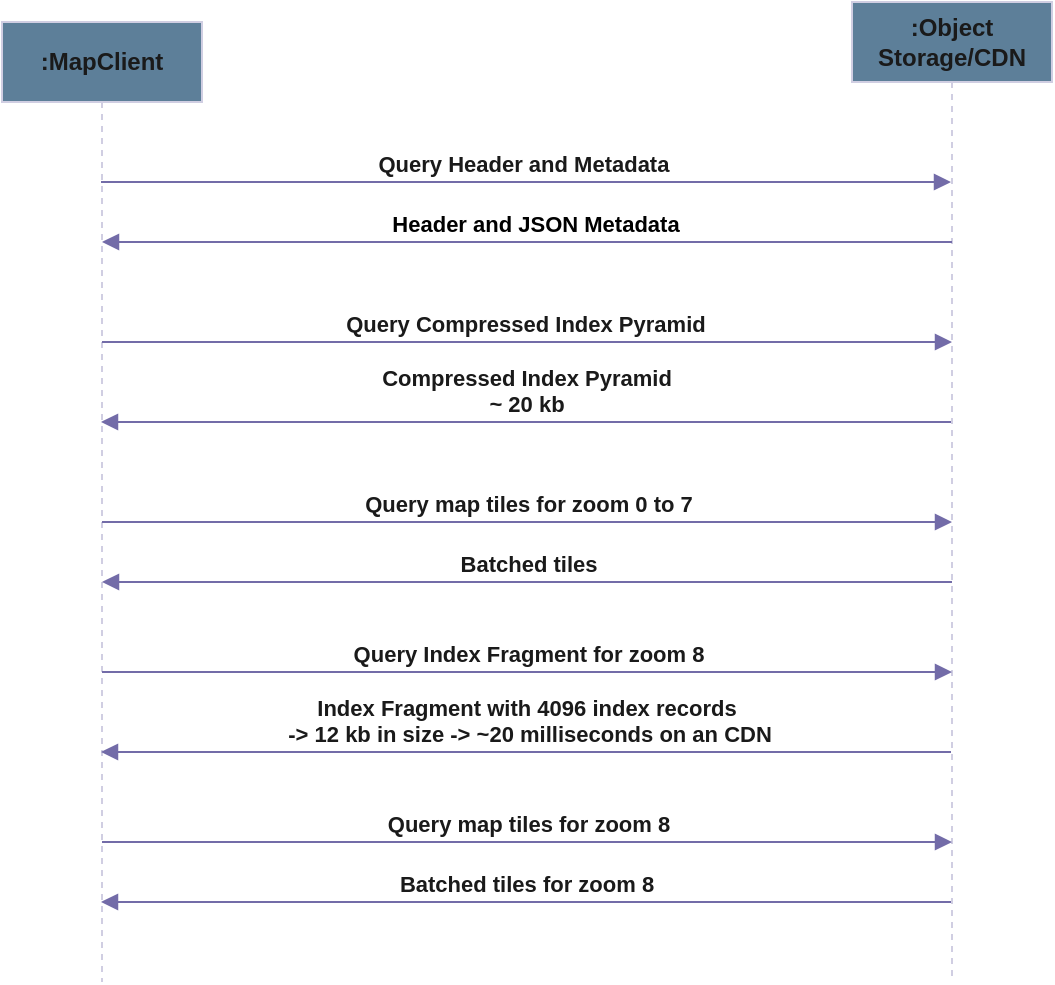 <mxfile version="20.2.5" type="device"><diagram id="qGNSkR10O7Rr98o2QoBD" name="Seite-1"><mxGraphModel dx="1426" dy="-458" grid="1" gridSize="10" guides="1" tooltips="1" connect="1" arrows="1" fold="1" page="1" pageScale="1" pageWidth="827" pageHeight="1169" math="0" shadow="0"><root><mxCell id="0"/><mxCell id="1" parent="0"/><mxCell id="s-YEAdTwqWpdo3_ArtoJ-1" value="&lt;b&gt;:MapClient&lt;/b&gt;" style="shape=umlLifeline;perimeter=lifelinePerimeter;whiteSpace=wrap;html=1;container=1;collapsible=0;recursiveResize=0;outlineConnect=0;fillColor=#5D7F99;strokeColor=#D0CEE2;fontColor=#1A1A1A;" vertex="1" parent="1"><mxGeometry x="70" y="1330" width="100" height="480" as="geometry"/></mxCell><mxCell id="s-YEAdTwqWpdo3_ArtoJ-2" value="&lt;b&gt;:Object Storage/CDN&lt;/b&gt;" style="shape=umlLifeline;perimeter=lifelinePerimeter;whiteSpace=wrap;html=1;container=1;collapsible=0;recursiveResize=0;outlineConnect=0;fillColor=#5D7F99;strokeColor=#D0CEE2;fontColor=#1A1A1A;" vertex="1" parent="1"><mxGeometry x="495" y="1320" width="100" height="490" as="geometry"/></mxCell><mxCell id="s-YEAdTwqWpdo3_ArtoJ-3" value="&lt;b&gt;Query Header and Metadata&amp;nbsp;&lt;/b&gt;" style="html=1;verticalAlign=bottom;endArrow=block;rounded=0;strokeColor=#736CA8;fontColor=#1A1A1A;" edge="1" parent="1"><mxGeometry width="80" relative="1" as="geometry"><mxPoint x="119.5" y="1410" as="sourcePoint"/><mxPoint x="544.5" y="1410" as="targetPoint"/></mxGeometry></mxCell><mxCell id="s-YEAdTwqWpdo3_ArtoJ-4" value="&lt;b&gt;Compressed Index Pyramid&lt;br&gt;~ 20 kb&lt;/b&gt;" style="html=1;verticalAlign=bottom;endArrow=block;rounded=0;strokeColor=#736CA8;fontColor=#1A1A1A;" edge="1" parent="1"><mxGeometry width="80" relative="1" as="geometry"><mxPoint x="544.5" y="1530" as="sourcePoint"/><mxPoint x="119.5" y="1530" as="targetPoint"/><Array as="points"><mxPoint x="340" y="1530"/></Array></mxGeometry></mxCell><mxCell id="s-YEAdTwqWpdo3_ArtoJ-5" value="&lt;b&gt;Query map tiles for zoom 0 to 7&lt;/b&gt;" style="html=1;verticalAlign=bottom;endArrow=block;rounded=0;strokeColor=#736CA8;fontColor=#1A1A1A;" edge="1" parent="1"><mxGeometry width="80" relative="1" as="geometry"><mxPoint x="120" y="1580" as="sourcePoint"/><mxPoint x="545" y="1580" as="targetPoint"/></mxGeometry></mxCell><mxCell id="s-YEAdTwqWpdo3_ArtoJ-6" value="&lt;b&gt;Batched tiles&lt;/b&gt;" style="html=1;verticalAlign=bottom;endArrow=block;rounded=0;strokeColor=#736CA8;fontColor=#1A1A1A;" edge="1" parent="1"><mxGeometry width="80" relative="1" as="geometry"><mxPoint x="545" y="1610" as="sourcePoint"/><mxPoint x="120" y="1610" as="targetPoint"/><Array as="points"/></mxGeometry></mxCell><mxCell id="s-YEAdTwqWpdo3_ArtoJ-7" value="&lt;b&gt;Query Index Fragment for zoom 8&lt;/b&gt;" style="html=1;verticalAlign=bottom;endArrow=block;rounded=0;strokeColor=#736CA8;fontColor=#1A1A1A;" edge="1" parent="1"><mxGeometry width="80" relative="1" as="geometry"><mxPoint x="120" y="1655" as="sourcePoint"/><mxPoint x="545" y="1655" as="targetPoint"/></mxGeometry></mxCell><mxCell id="s-YEAdTwqWpdo3_ArtoJ-8" value="&lt;b&gt;Index Fragment with 4096 index records&lt;br&gt;&amp;nbsp;-&amp;gt; 12 kb in size -&amp;gt; ~20 milliseconds on an CDN&lt;/b&gt;" style="html=1;verticalAlign=bottom;endArrow=block;rounded=0;strokeColor=#736CA8;fontColor=#1A1A1A;" edge="1" parent="1"><mxGeometry width="80" relative="1" as="geometry"><mxPoint x="544.5" y="1695" as="sourcePoint"/><mxPoint x="119.5" y="1695" as="targetPoint"/><Array as="points"><mxPoint x="150" y="1695"/></Array></mxGeometry></mxCell><mxCell id="s-YEAdTwqWpdo3_ArtoJ-9" value="&lt;b&gt;Query map tiles for zoom 8&lt;/b&gt;" style="html=1;verticalAlign=bottom;endArrow=block;rounded=0;strokeColor=#736CA8;fontColor=#1A1A1A;" edge="1" parent="1"><mxGeometry width="80" relative="1" as="geometry"><mxPoint x="120" y="1740" as="sourcePoint"/><mxPoint x="545" y="1740" as="targetPoint"/></mxGeometry></mxCell><mxCell id="s-YEAdTwqWpdo3_ArtoJ-10" value="&lt;b&gt;Batched tiles for zoom 8&lt;/b&gt;" style="html=1;verticalAlign=bottom;endArrow=block;rounded=0;strokeColor=#736CA8;fontColor=#1A1A1A;" edge="1" parent="1"><mxGeometry width="80" relative="1" as="geometry"><mxPoint x="544.5" y="1770" as="sourcePoint"/><mxPoint x="119.5" y="1770" as="targetPoint"/></mxGeometry></mxCell><mxCell id="s-YEAdTwqWpdo3_ArtoJ-11" value="&lt;b&gt;Query Compressed Index Pyramid&amp;nbsp;&lt;/b&gt;" style="html=1;verticalAlign=bottom;endArrow=block;rounded=0;strokeColor=#736CA8;fontColor=#1A1A1A;" edge="1" parent="1"><mxGeometry width="80" relative="1" as="geometry"><mxPoint x="120" y="1490" as="sourcePoint"/><mxPoint x="545" y="1490" as="targetPoint"/></mxGeometry></mxCell><mxCell id="s-YEAdTwqWpdo3_ArtoJ-12" value="" style="html=1;verticalAlign=bottom;endArrow=block;rounded=0;strokeColor=#736CA8;fontColor=#1A1A1A;" edge="1" parent="1"><mxGeometry width="80" relative="1" as="geometry"><mxPoint x="545" y="1440" as="sourcePoint"/><mxPoint x="120" y="1440" as="targetPoint"/><Array as="points"><mxPoint x="340.5" y="1440"/></Array></mxGeometry></mxCell><mxCell id="s-YEAdTwqWpdo3_ArtoJ-13" value="&lt;span style=&quot;color: rgb(0, 0, 0); font-family: Helvetica; font-size: 11px; font-style: normal; font-variant-ligatures: normal; font-variant-caps: normal; letter-spacing: normal; orphans: 2; text-align: center; text-indent: 0px; text-transform: none; widows: 2; word-spacing: 0px; -webkit-text-stroke-width: 0px; background-color: rgb(255, 255, 255); text-decoration-thickness: initial; text-decoration-style: initial; text-decoration-color: initial; float: none; display: inline !important;&quot;&gt;&lt;b&gt;&amp;nbsp; &amp;nbsp;Header and JSON Metadata&amp;nbsp;&lt;/b&gt;&lt;/span&gt;" style="text;whiteSpace=wrap;html=1;fontColor=#1A1A1A;" vertex="1" parent="1"><mxGeometry x="254" y="1417" width="180" height="40" as="geometry"/></mxCell></root></mxGraphModel></diagram></mxfile>